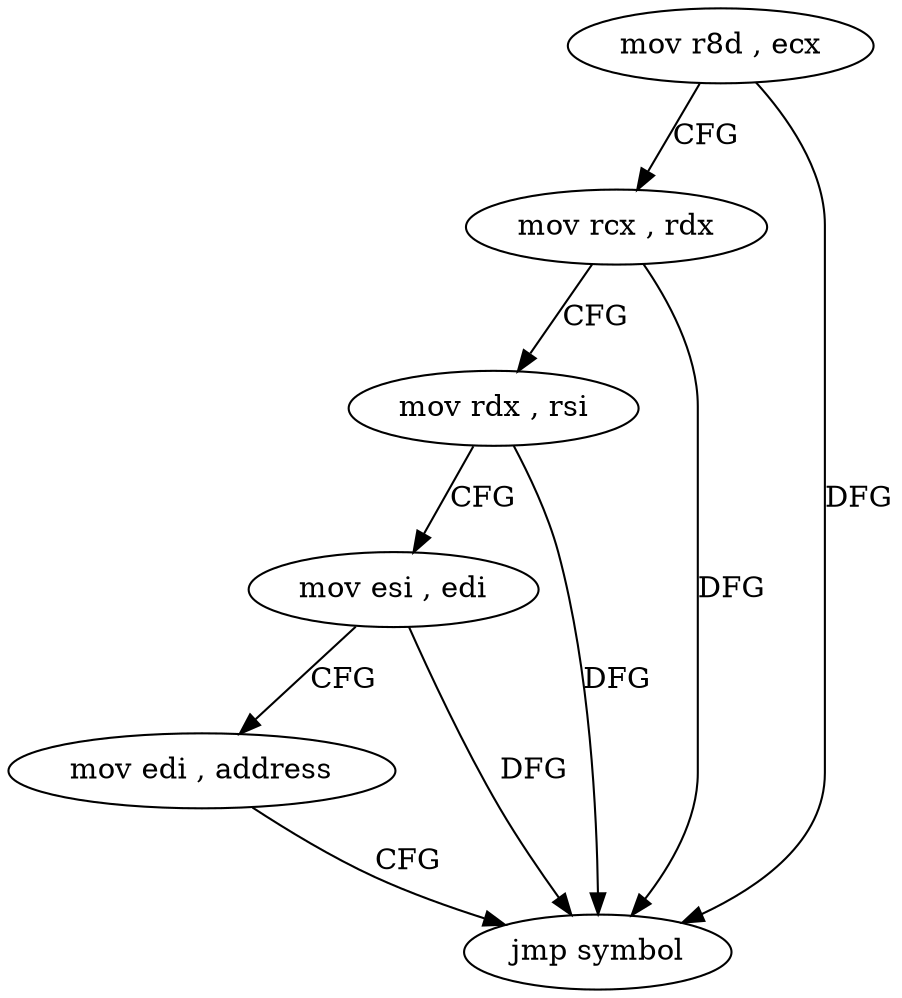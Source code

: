 digraph "func" {
"4287552" [label = "mov r8d , ecx" ]
"4287555" [label = "mov rcx , rdx" ]
"4287558" [label = "mov rdx , rsi" ]
"4287561" [label = "mov esi , edi" ]
"4287563" [label = "mov edi , address" ]
"4287568" [label = "jmp symbol" ]
"4287552" -> "4287555" [ label = "CFG" ]
"4287552" -> "4287568" [ label = "DFG" ]
"4287555" -> "4287558" [ label = "CFG" ]
"4287555" -> "4287568" [ label = "DFG" ]
"4287558" -> "4287561" [ label = "CFG" ]
"4287558" -> "4287568" [ label = "DFG" ]
"4287561" -> "4287563" [ label = "CFG" ]
"4287561" -> "4287568" [ label = "DFG" ]
"4287563" -> "4287568" [ label = "CFG" ]
}
